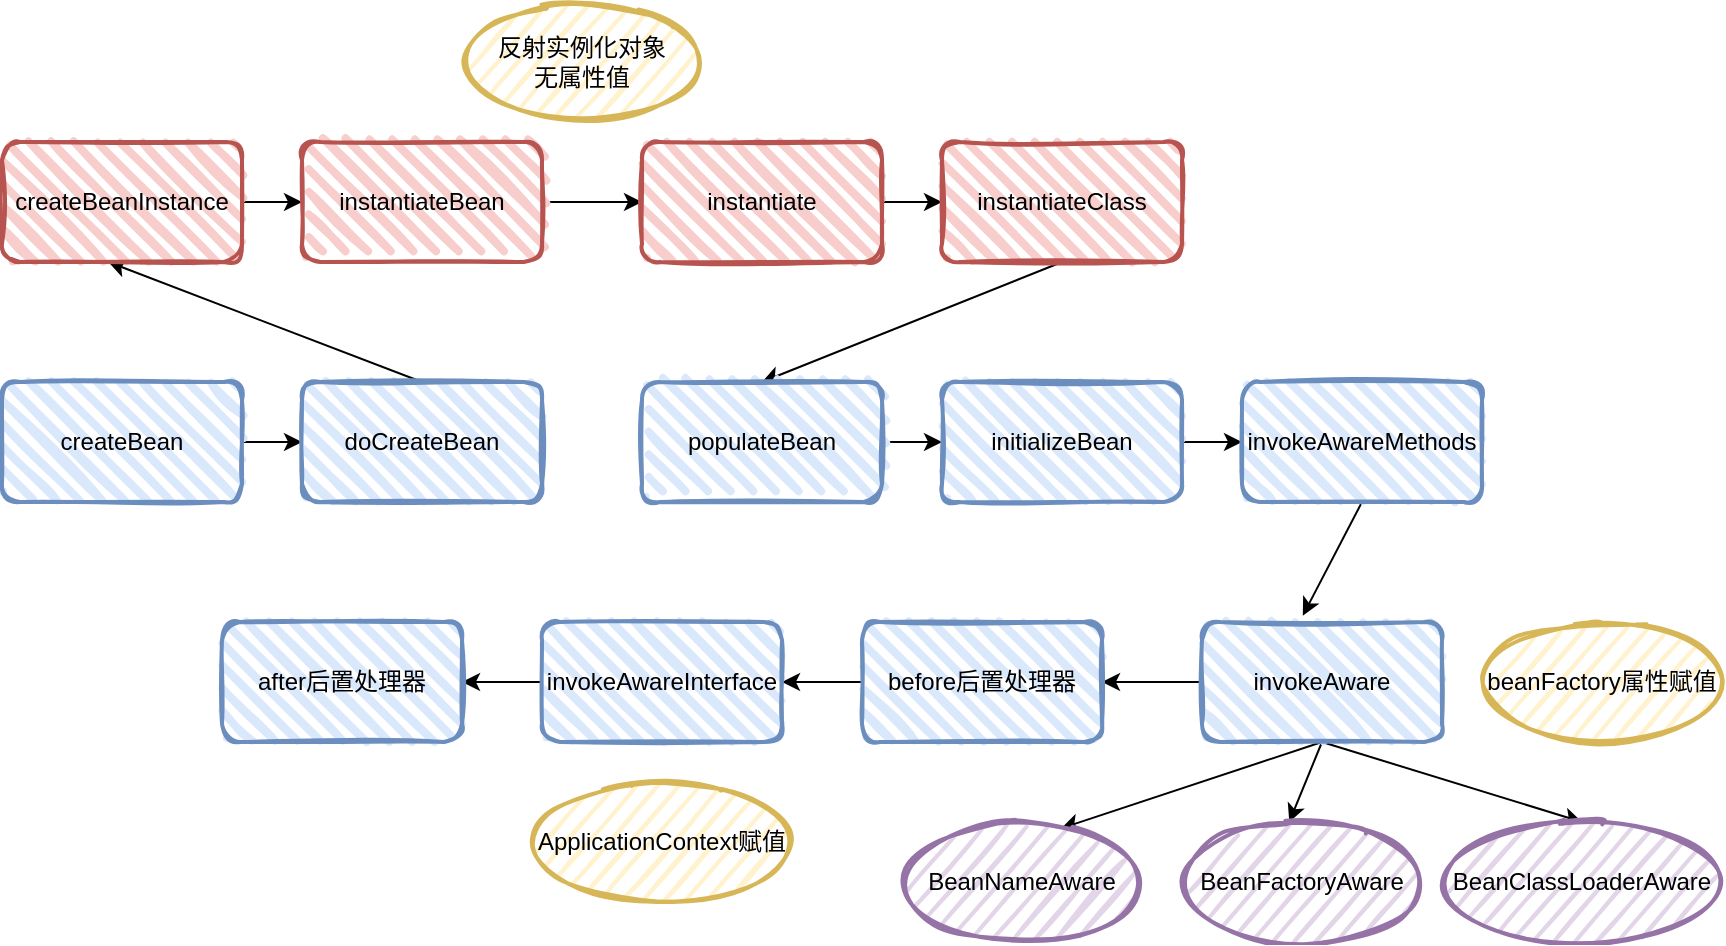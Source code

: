 <mxfile version="20.0.4" type="github">
  <diagram id="pxexyfN3XSNUJFIJtdDi" name="第 1 页">
    <mxGraphModel dx="1038" dy="1374" grid="1" gridSize="10" guides="1" tooltips="1" connect="1" arrows="1" fold="1" page="1" pageScale="1" pageWidth="1169" pageHeight="827" math="0" shadow="0">
      <root>
        <mxCell id="0" />
        <mxCell id="1" parent="0" />
        <mxCell id="ffjr3FnTsFDP60dXyX2m-15" style="edgeStyle=orthogonalEdgeStyle;rounded=0;orthogonalLoop=1;jettySize=auto;html=1;exitX=1;exitY=0.5;exitDx=0;exitDy=0;entryX=0;entryY=0.5;entryDx=0;entryDy=0;" edge="1" parent="1" source="ffjr3FnTsFDP60dXyX2m-1" target="ffjr3FnTsFDP60dXyX2m-2">
          <mxGeometry relative="1" as="geometry" />
        </mxCell>
        <mxCell id="ffjr3FnTsFDP60dXyX2m-1" value="createBean" style="rounded=1;whiteSpace=wrap;html=1;strokeWidth=2;fillWeight=4;hachureGap=8;hachureAngle=45;fillColor=#dae8fc;sketch=1;strokeColor=#6c8ebf;" vertex="1" parent="1">
          <mxGeometry x="40" y="120" width="120" height="60" as="geometry" />
        </mxCell>
        <mxCell id="ffjr3FnTsFDP60dXyX2m-35" style="edgeStyle=none;rounded=0;orthogonalLoop=1;jettySize=auto;html=1;exitX=0.5;exitY=0;exitDx=0;exitDy=0;entryX=0.443;entryY=1;entryDx=0;entryDy=0;entryPerimeter=0;" edge="1" parent="1" source="ffjr3FnTsFDP60dXyX2m-2" target="ffjr3FnTsFDP60dXyX2m-3">
          <mxGeometry relative="1" as="geometry" />
        </mxCell>
        <mxCell id="ffjr3FnTsFDP60dXyX2m-2" value="doCreateBean" style="rounded=1;whiteSpace=wrap;html=1;strokeWidth=2;fillWeight=4;hachureGap=8;hachureAngle=45;fillColor=#dae8fc;sketch=1;strokeColor=#6c8ebf;" vertex="1" parent="1">
          <mxGeometry x="190" y="120" width="120" height="60" as="geometry" />
        </mxCell>
        <mxCell id="ffjr3FnTsFDP60dXyX2m-12" style="edgeStyle=orthogonalEdgeStyle;rounded=0;orthogonalLoop=1;jettySize=auto;html=1;exitX=1;exitY=0.5;exitDx=0;exitDy=0;entryX=0;entryY=0.5;entryDx=0;entryDy=0;" edge="1" parent="1" source="ffjr3FnTsFDP60dXyX2m-3" target="ffjr3FnTsFDP60dXyX2m-6">
          <mxGeometry relative="1" as="geometry" />
        </mxCell>
        <mxCell id="ffjr3FnTsFDP60dXyX2m-3" value="createBeanInstance" style="rounded=1;whiteSpace=wrap;html=1;strokeWidth=2;fillWeight=4;hachureGap=8;hachureAngle=45;fillColor=#f8cecc;sketch=1;strokeColor=#b85450;" vertex="1" parent="1">
          <mxGeometry x="40" width="120" height="60" as="geometry" />
        </mxCell>
        <mxCell id="ffjr3FnTsFDP60dXyX2m-5" value="反射实例化对象&lt;br&gt;无属性值" style="ellipse;whiteSpace=wrap;html=1;strokeWidth=2;fillWeight=2;hachureGap=8;fillColor=#fff2cc;fillStyle=dots;sketch=1;strokeColor=#d6b656;" vertex="1" parent="1">
          <mxGeometry x="270" y="-70" width="120" height="60" as="geometry" />
        </mxCell>
        <mxCell id="ffjr3FnTsFDP60dXyX2m-13" style="edgeStyle=orthogonalEdgeStyle;rounded=0;orthogonalLoop=1;jettySize=auto;html=1;exitX=1;exitY=0.5;exitDx=0;exitDy=0;entryX=0;entryY=0.5;entryDx=0;entryDy=0;" edge="1" parent="1" source="ffjr3FnTsFDP60dXyX2m-6" target="ffjr3FnTsFDP60dXyX2m-7">
          <mxGeometry relative="1" as="geometry" />
        </mxCell>
        <mxCell id="ffjr3FnTsFDP60dXyX2m-6" value="instantiateBean" style="rounded=1;whiteSpace=wrap;html=1;strokeWidth=2;fillWeight=4;hachureGap=8;hachureAngle=45;fillColor=#f8cecc;sketch=1;strokeColor=#b85450;" vertex="1" parent="1">
          <mxGeometry x="190" width="120" height="60" as="geometry" />
        </mxCell>
        <mxCell id="ffjr3FnTsFDP60dXyX2m-14" style="edgeStyle=orthogonalEdgeStyle;rounded=0;orthogonalLoop=1;jettySize=auto;html=1;exitX=1;exitY=0.5;exitDx=0;exitDy=0;" edge="1" parent="1" source="ffjr3FnTsFDP60dXyX2m-7" target="ffjr3FnTsFDP60dXyX2m-9">
          <mxGeometry relative="1" as="geometry" />
        </mxCell>
        <mxCell id="ffjr3FnTsFDP60dXyX2m-7" value="instantiate" style="rounded=1;whiteSpace=wrap;html=1;strokeWidth=2;fillWeight=4;hachureGap=8;hachureAngle=45;fillColor=#f8cecc;sketch=1;strokeColor=#b85450;" vertex="1" parent="1">
          <mxGeometry x="360" width="120" height="60" as="geometry" />
        </mxCell>
        <mxCell id="ffjr3FnTsFDP60dXyX2m-36" style="edgeStyle=none;rounded=0;orthogonalLoop=1;jettySize=auto;html=1;exitX=0.5;exitY=1;exitDx=0;exitDy=0;entryX=0.5;entryY=0;entryDx=0;entryDy=0;" edge="1" parent="1" source="ffjr3FnTsFDP60dXyX2m-9" target="ffjr3FnTsFDP60dXyX2m-17">
          <mxGeometry relative="1" as="geometry" />
        </mxCell>
        <mxCell id="ffjr3FnTsFDP60dXyX2m-9" value="instantiateClass" style="rounded=1;whiteSpace=wrap;html=1;strokeWidth=2;fillWeight=4;hachureGap=8;hachureAngle=45;fillColor=#f8cecc;sketch=1;strokeColor=#b85450;" vertex="1" parent="1">
          <mxGeometry x="510" width="120" height="60" as="geometry" />
        </mxCell>
        <mxCell id="ffjr3FnTsFDP60dXyX2m-20" style="edgeStyle=none;rounded=0;orthogonalLoop=1;jettySize=auto;html=1;exitX=1;exitY=0.5;exitDx=0;exitDy=0;" edge="1" parent="1" source="ffjr3FnTsFDP60dXyX2m-17" target="ffjr3FnTsFDP60dXyX2m-19">
          <mxGeometry relative="1" as="geometry" />
        </mxCell>
        <mxCell id="ffjr3FnTsFDP60dXyX2m-17" value="populateBean" style="rounded=1;whiteSpace=wrap;html=1;strokeWidth=2;fillWeight=4;hachureGap=8;hachureAngle=45;fillColor=#dae8fc;sketch=1;strokeColor=#6c8ebf;" vertex="1" parent="1">
          <mxGeometry x="360" y="120" width="120" height="60" as="geometry" />
        </mxCell>
        <mxCell id="ffjr3FnTsFDP60dXyX2m-37" style="edgeStyle=none;rounded=0;orthogonalLoop=1;jettySize=auto;html=1;exitX=1;exitY=0.5;exitDx=0;exitDy=0;entryX=0;entryY=0.5;entryDx=0;entryDy=0;" edge="1" parent="1" source="ffjr3FnTsFDP60dXyX2m-19" target="ffjr3FnTsFDP60dXyX2m-21">
          <mxGeometry relative="1" as="geometry" />
        </mxCell>
        <mxCell id="ffjr3FnTsFDP60dXyX2m-19" value="initializeBean" style="rounded=1;whiteSpace=wrap;html=1;strokeWidth=2;fillWeight=4;hachureGap=8;hachureAngle=45;fillColor=#dae8fc;sketch=1;strokeColor=#6c8ebf;" vertex="1" parent="1">
          <mxGeometry x="510" y="120" width="120" height="60" as="geometry" />
        </mxCell>
        <mxCell id="ffjr3FnTsFDP60dXyX2m-22" style="edgeStyle=none;rounded=0;orthogonalLoop=1;jettySize=auto;html=1;exitX=0.5;exitY=1;exitDx=0;exitDy=0;entryX=0.42;entryY=-0.053;entryDx=0;entryDy=0;entryPerimeter=0;" edge="1" parent="1" source="ffjr3FnTsFDP60dXyX2m-21" target="ffjr3FnTsFDP60dXyX2m-23">
          <mxGeometry relative="1" as="geometry">
            <mxPoint x="750" y="230" as="targetPoint" />
          </mxGeometry>
        </mxCell>
        <mxCell id="ffjr3FnTsFDP60dXyX2m-21" value="invokeAwareMethods" style="rounded=1;whiteSpace=wrap;html=1;strokeWidth=2;fillWeight=4;hachureGap=8;hachureAngle=45;fillColor=#dae8fc;sketch=1;strokeColor=#6c8ebf;" vertex="1" parent="1">
          <mxGeometry x="660" y="120" width="120" height="60" as="geometry" />
        </mxCell>
        <mxCell id="ffjr3FnTsFDP60dXyX2m-43" style="edgeStyle=none;rounded=0;orthogonalLoop=1;jettySize=auto;html=1;exitX=0;exitY=0.5;exitDx=0;exitDy=0;entryX=1;entryY=0.5;entryDx=0;entryDy=0;" edge="1" parent="1" source="ffjr3FnTsFDP60dXyX2m-23" target="ffjr3FnTsFDP60dXyX2m-31">
          <mxGeometry relative="1" as="geometry" />
        </mxCell>
        <mxCell id="ffjr3FnTsFDP60dXyX2m-46" style="edgeStyle=none;rounded=0;orthogonalLoop=1;jettySize=auto;html=1;exitX=0.5;exitY=1;exitDx=0;exitDy=0;entryX=0.663;entryY=0.053;entryDx=0;entryDy=0;entryPerimeter=0;" edge="1" parent="1" source="ffjr3FnTsFDP60dXyX2m-23" target="ffjr3FnTsFDP60dXyX2m-25">
          <mxGeometry relative="1" as="geometry" />
        </mxCell>
        <mxCell id="ffjr3FnTsFDP60dXyX2m-47" style="edgeStyle=none;rounded=0;orthogonalLoop=1;jettySize=auto;html=1;exitX=0.5;exitY=1;exitDx=0;exitDy=0;entryX=0.447;entryY=0;entryDx=0;entryDy=0;entryPerimeter=0;" edge="1" parent="1" source="ffjr3FnTsFDP60dXyX2m-23" target="ffjr3FnTsFDP60dXyX2m-27">
          <mxGeometry relative="1" as="geometry" />
        </mxCell>
        <mxCell id="ffjr3FnTsFDP60dXyX2m-48" style="edgeStyle=none;rounded=0;orthogonalLoop=1;jettySize=auto;html=1;exitX=0.5;exitY=1;exitDx=0;exitDy=0;entryX=0.5;entryY=0;entryDx=0;entryDy=0;" edge="1" parent="1" source="ffjr3FnTsFDP60dXyX2m-23" target="ffjr3FnTsFDP60dXyX2m-28">
          <mxGeometry relative="1" as="geometry" />
        </mxCell>
        <mxCell id="ffjr3FnTsFDP60dXyX2m-23" value="invokeAware" style="rounded=1;whiteSpace=wrap;html=1;strokeWidth=2;fillWeight=4;hachureGap=8;hachureAngle=45;fillColor=#dae8fc;sketch=1;strokeColor=#6c8ebf;" vertex="1" parent="1">
          <mxGeometry x="640" y="240" width="120" height="60" as="geometry" />
        </mxCell>
        <mxCell id="ffjr3FnTsFDP60dXyX2m-25" value="BeanNameAware&lt;span style=&quot;color: rgba(0, 0, 0, 0); font-family: monospace; font-size: 0px; text-align: start;&quot;&gt;%3CmxGraphModel%3E%3Croot%3E%3CmxCell%20id%3D%220%22%2F%3E%3CmxCell%20id%3D%221%22%20parent%3D%220%22%2F%3E%3CmxCell%20id%3D%222%22%20value%3D%22invokeAwareMethods%22%20style%3D%22rounded%3D1%3BwhiteSpace%3Dwrap%3Bhtml%3D1%3BstrokeWidth%3D2%3BfillWeight%3D4%3BhachureGap%3D8%3BhachureAngle%3D45%3BfillColor%3D%23dae8fc%3Bsketch%3D1%3BstrokeColor%3D%236c8ebf%3B%22%20vertex%3D%221%22%20parent%3D%221%22%3E%3CmxGeometry%20x%3D%22690%22%20y%3D%22120%22%20width%3D%22120%22%20height%3D%2260%22%20as%3D%22geometry%22%2F%3E%3C%2FmxCell%3E%3C%2Froot%3E%3C%2FmxGraphModel%3E&lt;/span&gt;" style="ellipse;whiteSpace=wrap;html=1;strokeWidth=2;fillWeight=2;hachureGap=8;fillColor=#e1d5e7;fillStyle=dots;sketch=1;strokeColor=#9673a6;" vertex="1" parent="1">
          <mxGeometry x="490" y="340" width="120" height="60" as="geometry" />
        </mxCell>
        <mxCell id="ffjr3FnTsFDP60dXyX2m-27" value="BeanFactoryAware&lt;span style=&quot;color: rgba(0, 0, 0, 0); font-family: monospace; font-size: 0px; text-align: start;&quot;&gt;%3CmxGraphModel%3E%3Croot%3E%3CmxCell%20id%3D%220%22%2F%3E%3CmxCell%20id%3D%221%22%20parent%3D%220%22%2F%3E%3CmxCell%20id%3D%222%22%20value%3D%22invokeAwareMethods%22%20style%3D%22rounded%3D1%3BwhiteSpace%3Dwrap%3Bhtml%3D1%3BstrokeWidth%3D2%3BfillWeight%3D4%3BhachureGap%3D8%3BhachureAngle%3D45%3BfillColor%3D%23dae8fc%3Bsketch%3D1%3BstrokeColor%3D%236c8ebf%3B%22%20vertex%3D%221%22%20parent%3D%221%22%3E%3CmxGeometry%20x%3D%22690%22%20y%3D%22120%22%20width%3D%22120%22%20height%3D%2260%22%20as%3D%22geometry%22%2F%3E%3C%2FmxCell%3E%3C%2Froot%3E%3C%2FmxGraphModel%3E&lt;/span&gt;" style="ellipse;whiteSpace=wrap;html=1;strokeWidth=2;fillWeight=2;hachureGap=8;fillColor=#e1d5e7;fillStyle=dots;sketch=1;strokeColor=#9673a6;" vertex="1" parent="1">
          <mxGeometry x="630" y="340" width="120" height="60" as="geometry" />
        </mxCell>
        <mxCell id="ffjr3FnTsFDP60dXyX2m-28" value="BeanClassLoaderAware&lt;span style=&quot;color: rgba(0, 0, 0, 0); font-family: monospace; font-size: 0px; text-align: start;&quot;&gt;%3CmxGraphModel%3E%3Croot%3E%3CmxCell%20id%3D%220%22%2F%3E%3CmxCell%20id%3D%221%22%20parent%3D%220%22%2F%3E%3CmxCell%20id%3D%222%22%20value%3D%22invokeAwareMethods%22%20style%3D%22rounded%3D1%3BwhiteSpace%3Dwrap%3Bhtml%3D1%3BstrokeWidth%3D2%3BfillWeight%3D4%3BhachureGap%3D8%3BhachureAngle%3D45%3BfillColor%3D%23dae8fc%3Bsketch%3D1%3BstrokeColor%3D%236c8ebf%3B%22%20vertex%3D%221%22%20parent%3D%221%22%3E%3CmxGeometry%20x%3D%22690%22%20y%3D%22120%22%20width%3D%22120%22%20height%3D%2260%22%20as%3D%22geometry%22%2F%3E%3C%2FmxCell%3E%3C%2Froot%3E%3C%2FmxGraphModel%3E&lt;/span&gt;" style="ellipse;whiteSpace=wrap;html=1;strokeWidth=2;fillWeight=2;hachureGap=8;fillColor=#e1d5e7;fillStyle=dots;sketch=1;strokeColor=#9673a6;" vertex="1" parent="1">
          <mxGeometry x="760" y="340" width="140" height="60" as="geometry" />
        </mxCell>
        <mxCell id="ffjr3FnTsFDP60dXyX2m-44" style="edgeStyle=none;rounded=0;orthogonalLoop=1;jettySize=auto;html=1;exitX=0;exitY=0.5;exitDx=0;exitDy=0;" edge="1" parent="1" source="ffjr3FnTsFDP60dXyX2m-31" target="ffjr3FnTsFDP60dXyX2m-32">
          <mxGeometry relative="1" as="geometry" />
        </mxCell>
        <mxCell id="ffjr3FnTsFDP60dXyX2m-31" value="before后置处理器" style="rounded=1;whiteSpace=wrap;html=1;strokeWidth=2;fillWeight=4;hachureGap=8;hachureAngle=45;fillColor=#dae8fc;sketch=1;strokeColor=#6c8ebf;" vertex="1" parent="1">
          <mxGeometry x="470" y="240" width="120" height="60" as="geometry" />
        </mxCell>
        <mxCell id="ffjr3FnTsFDP60dXyX2m-45" style="edgeStyle=none;rounded=0;orthogonalLoop=1;jettySize=auto;html=1;exitX=0;exitY=0.5;exitDx=0;exitDy=0;entryX=1;entryY=0.5;entryDx=0;entryDy=0;" edge="1" parent="1" source="ffjr3FnTsFDP60dXyX2m-32" target="ffjr3FnTsFDP60dXyX2m-33">
          <mxGeometry relative="1" as="geometry" />
        </mxCell>
        <mxCell id="ffjr3FnTsFDP60dXyX2m-32" value="invokeAwareInterface" style="rounded=1;whiteSpace=wrap;html=1;strokeWidth=2;fillWeight=4;hachureGap=8;hachureAngle=45;fillColor=#dae8fc;sketch=1;strokeColor=#6c8ebf;" vertex="1" parent="1">
          <mxGeometry x="310" y="240" width="120" height="60" as="geometry" />
        </mxCell>
        <mxCell id="ffjr3FnTsFDP60dXyX2m-33" value="after后置处理器" style="rounded=1;whiteSpace=wrap;html=1;strokeWidth=2;fillWeight=4;hachureGap=8;hachureAngle=45;fillColor=#dae8fc;sketch=1;strokeColor=#6c8ebf;" vertex="1" parent="1">
          <mxGeometry x="150" y="240" width="120" height="60" as="geometry" />
        </mxCell>
        <mxCell id="ffjr3FnTsFDP60dXyX2m-41" value="beanFactory属性赋值" style="ellipse;whiteSpace=wrap;html=1;strokeWidth=2;fillWeight=2;hachureGap=8;fillColor=#fff2cc;fillStyle=dots;sketch=1;strokeColor=#d6b656;" vertex="1" parent="1">
          <mxGeometry x="780" y="240" width="120" height="60" as="geometry" />
        </mxCell>
        <mxCell id="ffjr3FnTsFDP60dXyX2m-42" value="ApplicationContext赋值" style="ellipse;whiteSpace=wrap;html=1;strokeWidth=2;fillWeight=2;hachureGap=8;fillColor=#fff2cc;fillStyle=dots;sketch=1;strokeColor=#d6b656;" vertex="1" parent="1">
          <mxGeometry x="305" y="320" width="130" height="60" as="geometry" />
        </mxCell>
      </root>
    </mxGraphModel>
  </diagram>
</mxfile>
